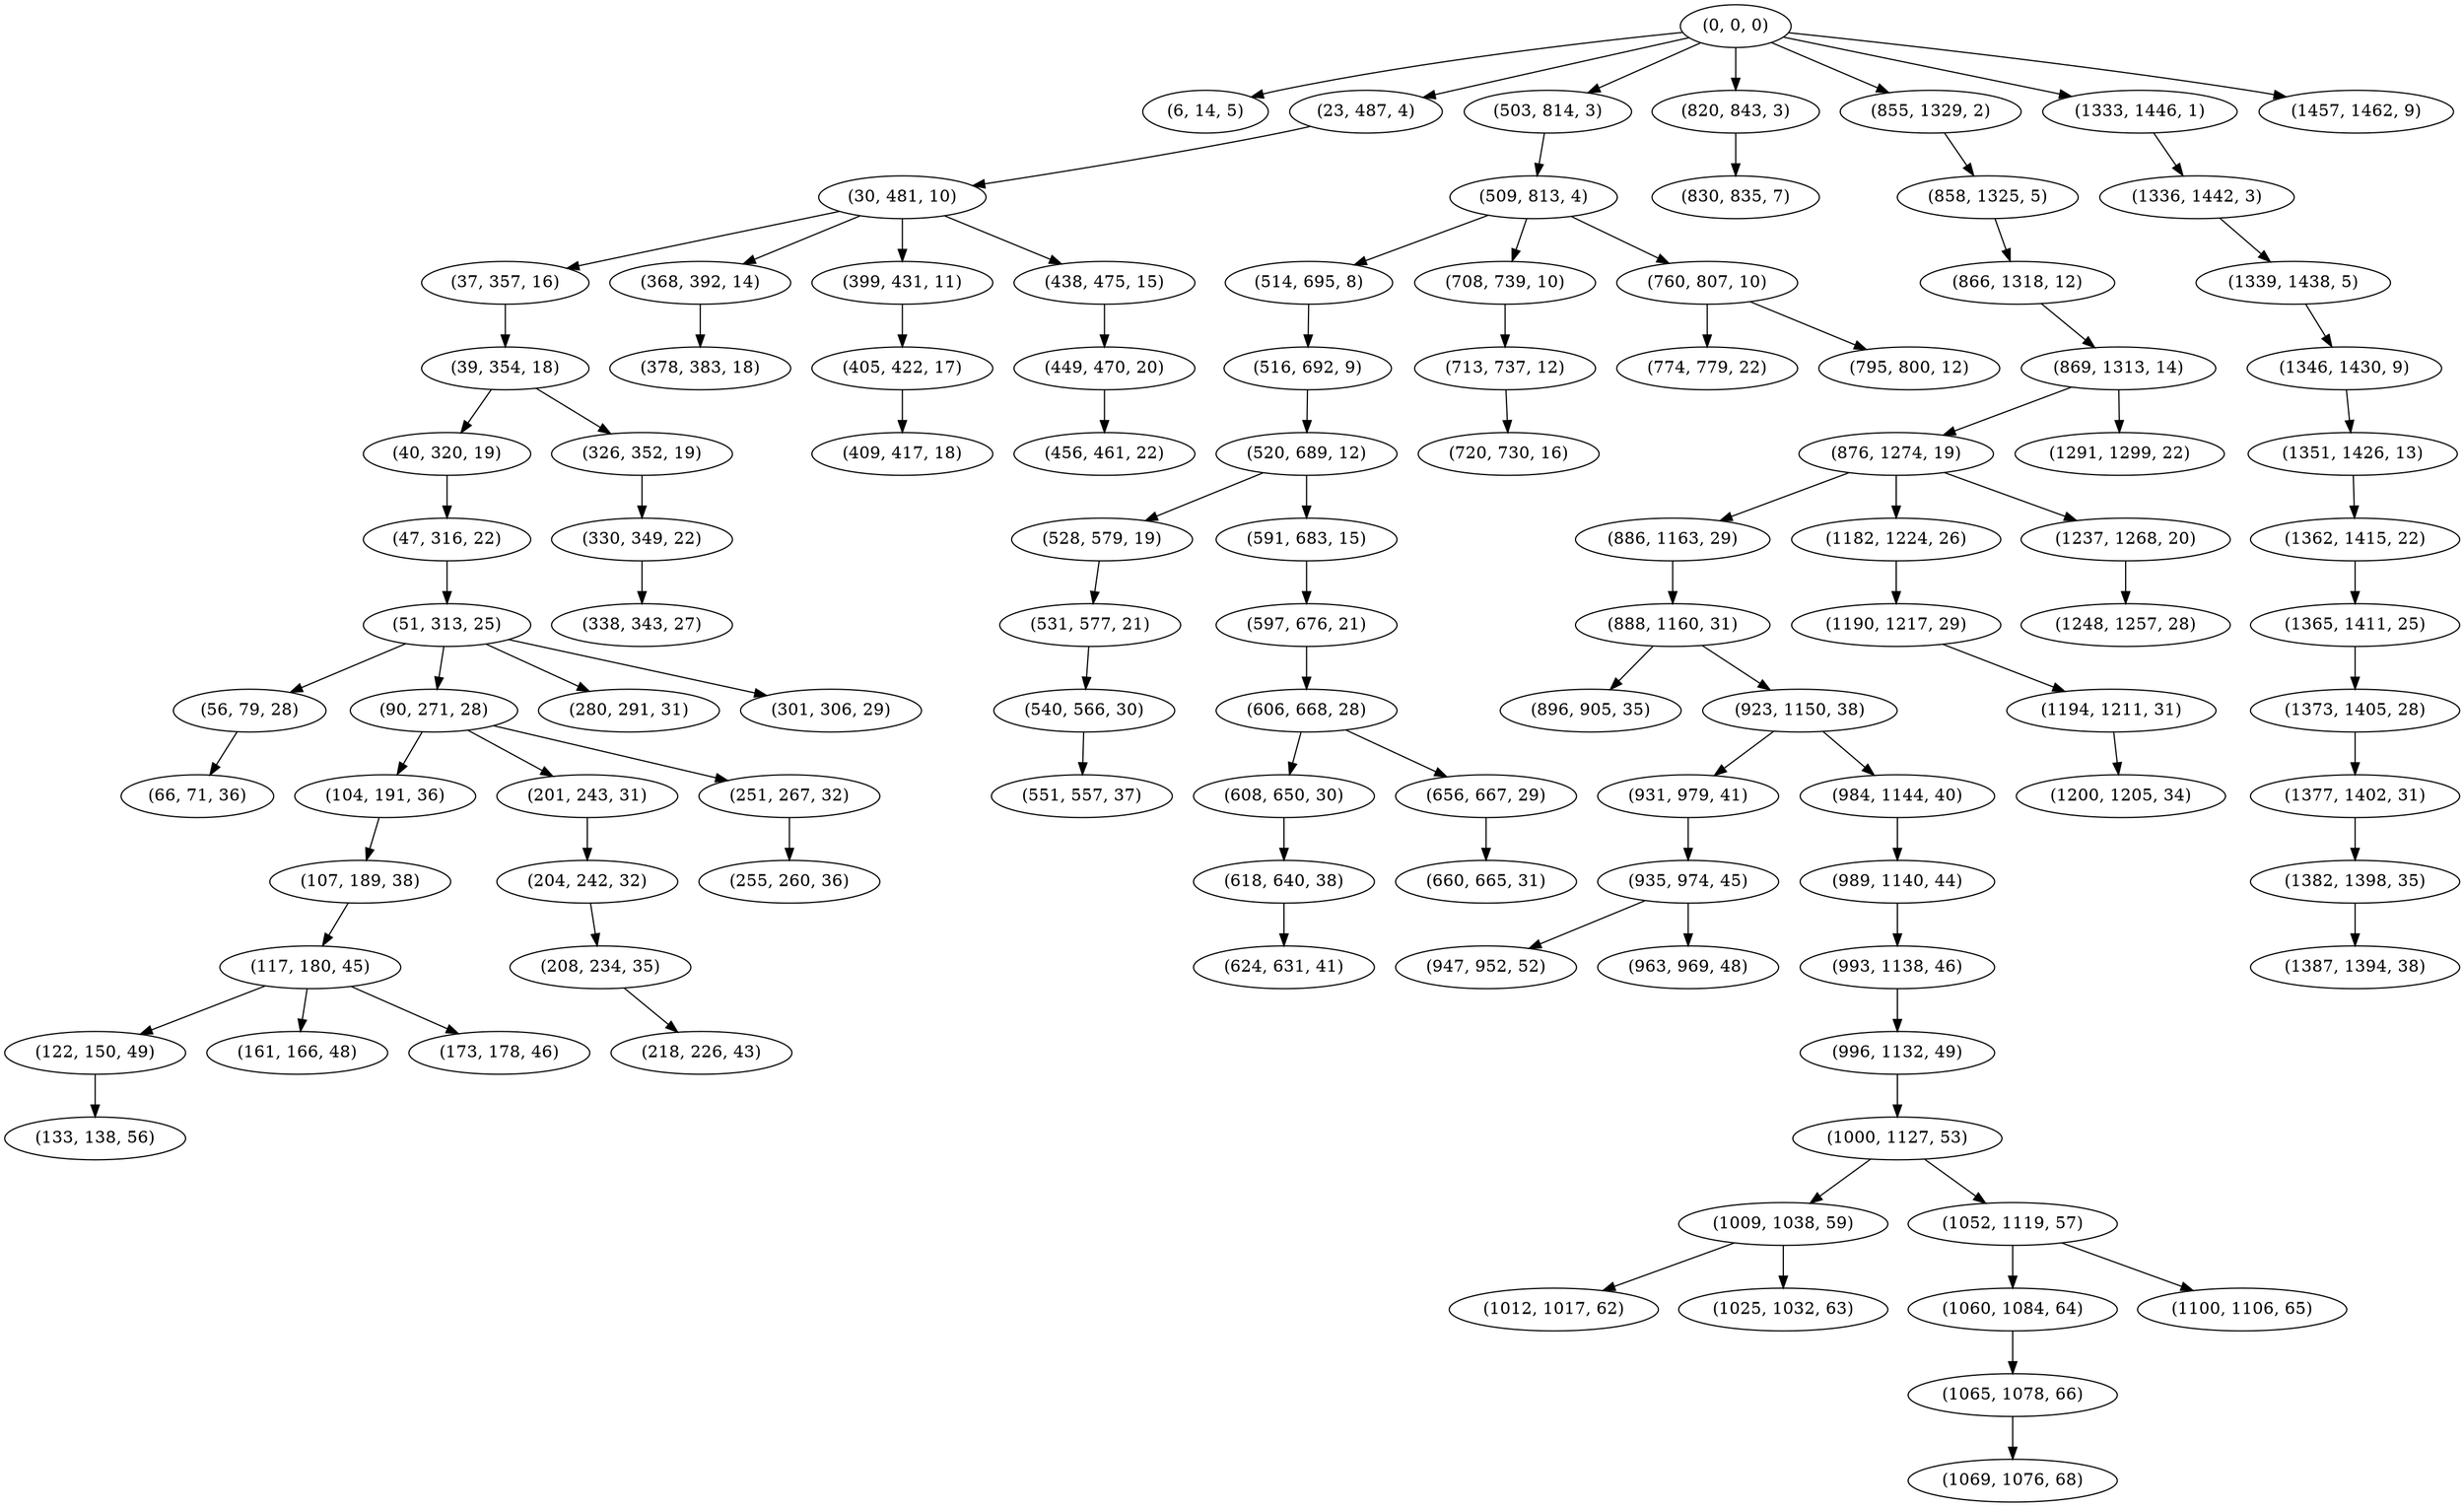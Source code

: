 digraph tree {
    "(0, 0, 0)";
    "(6, 14, 5)";
    "(23, 487, 4)";
    "(30, 481, 10)";
    "(37, 357, 16)";
    "(39, 354, 18)";
    "(40, 320, 19)";
    "(47, 316, 22)";
    "(51, 313, 25)";
    "(56, 79, 28)";
    "(66, 71, 36)";
    "(90, 271, 28)";
    "(104, 191, 36)";
    "(107, 189, 38)";
    "(117, 180, 45)";
    "(122, 150, 49)";
    "(133, 138, 56)";
    "(161, 166, 48)";
    "(173, 178, 46)";
    "(201, 243, 31)";
    "(204, 242, 32)";
    "(208, 234, 35)";
    "(218, 226, 43)";
    "(251, 267, 32)";
    "(255, 260, 36)";
    "(280, 291, 31)";
    "(301, 306, 29)";
    "(326, 352, 19)";
    "(330, 349, 22)";
    "(338, 343, 27)";
    "(368, 392, 14)";
    "(378, 383, 18)";
    "(399, 431, 11)";
    "(405, 422, 17)";
    "(409, 417, 18)";
    "(438, 475, 15)";
    "(449, 470, 20)";
    "(456, 461, 22)";
    "(503, 814, 3)";
    "(509, 813, 4)";
    "(514, 695, 8)";
    "(516, 692, 9)";
    "(520, 689, 12)";
    "(528, 579, 19)";
    "(531, 577, 21)";
    "(540, 566, 30)";
    "(551, 557, 37)";
    "(591, 683, 15)";
    "(597, 676, 21)";
    "(606, 668, 28)";
    "(608, 650, 30)";
    "(618, 640, 38)";
    "(624, 631, 41)";
    "(656, 667, 29)";
    "(660, 665, 31)";
    "(708, 739, 10)";
    "(713, 737, 12)";
    "(720, 730, 16)";
    "(760, 807, 10)";
    "(774, 779, 22)";
    "(795, 800, 12)";
    "(820, 843, 3)";
    "(830, 835, 7)";
    "(855, 1329, 2)";
    "(858, 1325, 5)";
    "(866, 1318, 12)";
    "(869, 1313, 14)";
    "(876, 1274, 19)";
    "(886, 1163, 29)";
    "(888, 1160, 31)";
    "(896, 905, 35)";
    "(923, 1150, 38)";
    "(931, 979, 41)";
    "(935, 974, 45)";
    "(947, 952, 52)";
    "(963, 969, 48)";
    "(984, 1144, 40)";
    "(989, 1140, 44)";
    "(993, 1138, 46)";
    "(996, 1132, 49)";
    "(1000, 1127, 53)";
    "(1009, 1038, 59)";
    "(1012, 1017, 62)";
    "(1025, 1032, 63)";
    "(1052, 1119, 57)";
    "(1060, 1084, 64)";
    "(1065, 1078, 66)";
    "(1069, 1076, 68)";
    "(1100, 1106, 65)";
    "(1182, 1224, 26)";
    "(1190, 1217, 29)";
    "(1194, 1211, 31)";
    "(1200, 1205, 34)";
    "(1237, 1268, 20)";
    "(1248, 1257, 28)";
    "(1291, 1299, 22)";
    "(1333, 1446, 1)";
    "(1336, 1442, 3)";
    "(1339, 1438, 5)";
    "(1346, 1430, 9)";
    "(1351, 1426, 13)";
    "(1362, 1415, 22)";
    "(1365, 1411, 25)";
    "(1373, 1405, 28)";
    "(1377, 1402, 31)";
    "(1382, 1398, 35)";
    "(1387, 1394, 38)";
    "(1457, 1462, 9)";
    "(0, 0, 0)" -> "(6, 14, 5)";
    "(0, 0, 0)" -> "(23, 487, 4)";
    "(0, 0, 0)" -> "(503, 814, 3)";
    "(0, 0, 0)" -> "(820, 843, 3)";
    "(0, 0, 0)" -> "(855, 1329, 2)";
    "(0, 0, 0)" -> "(1333, 1446, 1)";
    "(0, 0, 0)" -> "(1457, 1462, 9)";
    "(23, 487, 4)" -> "(30, 481, 10)";
    "(30, 481, 10)" -> "(37, 357, 16)";
    "(30, 481, 10)" -> "(368, 392, 14)";
    "(30, 481, 10)" -> "(399, 431, 11)";
    "(30, 481, 10)" -> "(438, 475, 15)";
    "(37, 357, 16)" -> "(39, 354, 18)";
    "(39, 354, 18)" -> "(40, 320, 19)";
    "(39, 354, 18)" -> "(326, 352, 19)";
    "(40, 320, 19)" -> "(47, 316, 22)";
    "(47, 316, 22)" -> "(51, 313, 25)";
    "(51, 313, 25)" -> "(56, 79, 28)";
    "(51, 313, 25)" -> "(90, 271, 28)";
    "(51, 313, 25)" -> "(280, 291, 31)";
    "(51, 313, 25)" -> "(301, 306, 29)";
    "(56, 79, 28)" -> "(66, 71, 36)";
    "(90, 271, 28)" -> "(104, 191, 36)";
    "(90, 271, 28)" -> "(201, 243, 31)";
    "(90, 271, 28)" -> "(251, 267, 32)";
    "(104, 191, 36)" -> "(107, 189, 38)";
    "(107, 189, 38)" -> "(117, 180, 45)";
    "(117, 180, 45)" -> "(122, 150, 49)";
    "(117, 180, 45)" -> "(161, 166, 48)";
    "(117, 180, 45)" -> "(173, 178, 46)";
    "(122, 150, 49)" -> "(133, 138, 56)";
    "(201, 243, 31)" -> "(204, 242, 32)";
    "(204, 242, 32)" -> "(208, 234, 35)";
    "(208, 234, 35)" -> "(218, 226, 43)";
    "(251, 267, 32)" -> "(255, 260, 36)";
    "(326, 352, 19)" -> "(330, 349, 22)";
    "(330, 349, 22)" -> "(338, 343, 27)";
    "(368, 392, 14)" -> "(378, 383, 18)";
    "(399, 431, 11)" -> "(405, 422, 17)";
    "(405, 422, 17)" -> "(409, 417, 18)";
    "(438, 475, 15)" -> "(449, 470, 20)";
    "(449, 470, 20)" -> "(456, 461, 22)";
    "(503, 814, 3)" -> "(509, 813, 4)";
    "(509, 813, 4)" -> "(514, 695, 8)";
    "(509, 813, 4)" -> "(708, 739, 10)";
    "(509, 813, 4)" -> "(760, 807, 10)";
    "(514, 695, 8)" -> "(516, 692, 9)";
    "(516, 692, 9)" -> "(520, 689, 12)";
    "(520, 689, 12)" -> "(528, 579, 19)";
    "(520, 689, 12)" -> "(591, 683, 15)";
    "(528, 579, 19)" -> "(531, 577, 21)";
    "(531, 577, 21)" -> "(540, 566, 30)";
    "(540, 566, 30)" -> "(551, 557, 37)";
    "(591, 683, 15)" -> "(597, 676, 21)";
    "(597, 676, 21)" -> "(606, 668, 28)";
    "(606, 668, 28)" -> "(608, 650, 30)";
    "(606, 668, 28)" -> "(656, 667, 29)";
    "(608, 650, 30)" -> "(618, 640, 38)";
    "(618, 640, 38)" -> "(624, 631, 41)";
    "(656, 667, 29)" -> "(660, 665, 31)";
    "(708, 739, 10)" -> "(713, 737, 12)";
    "(713, 737, 12)" -> "(720, 730, 16)";
    "(760, 807, 10)" -> "(774, 779, 22)";
    "(760, 807, 10)" -> "(795, 800, 12)";
    "(820, 843, 3)" -> "(830, 835, 7)";
    "(855, 1329, 2)" -> "(858, 1325, 5)";
    "(858, 1325, 5)" -> "(866, 1318, 12)";
    "(866, 1318, 12)" -> "(869, 1313, 14)";
    "(869, 1313, 14)" -> "(876, 1274, 19)";
    "(869, 1313, 14)" -> "(1291, 1299, 22)";
    "(876, 1274, 19)" -> "(886, 1163, 29)";
    "(876, 1274, 19)" -> "(1182, 1224, 26)";
    "(876, 1274, 19)" -> "(1237, 1268, 20)";
    "(886, 1163, 29)" -> "(888, 1160, 31)";
    "(888, 1160, 31)" -> "(896, 905, 35)";
    "(888, 1160, 31)" -> "(923, 1150, 38)";
    "(923, 1150, 38)" -> "(931, 979, 41)";
    "(923, 1150, 38)" -> "(984, 1144, 40)";
    "(931, 979, 41)" -> "(935, 974, 45)";
    "(935, 974, 45)" -> "(947, 952, 52)";
    "(935, 974, 45)" -> "(963, 969, 48)";
    "(984, 1144, 40)" -> "(989, 1140, 44)";
    "(989, 1140, 44)" -> "(993, 1138, 46)";
    "(993, 1138, 46)" -> "(996, 1132, 49)";
    "(996, 1132, 49)" -> "(1000, 1127, 53)";
    "(1000, 1127, 53)" -> "(1009, 1038, 59)";
    "(1000, 1127, 53)" -> "(1052, 1119, 57)";
    "(1009, 1038, 59)" -> "(1012, 1017, 62)";
    "(1009, 1038, 59)" -> "(1025, 1032, 63)";
    "(1052, 1119, 57)" -> "(1060, 1084, 64)";
    "(1052, 1119, 57)" -> "(1100, 1106, 65)";
    "(1060, 1084, 64)" -> "(1065, 1078, 66)";
    "(1065, 1078, 66)" -> "(1069, 1076, 68)";
    "(1182, 1224, 26)" -> "(1190, 1217, 29)";
    "(1190, 1217, 29)" -> "(1194, 1211, 31)";
    "(1194, 1211, 31)" -> "(1200, 1205, 34)";
    "(1237, 1268, 20)" -> "(1248, 1257, 28)";
    "(1333, 1446, 1)" -> "(1336, 1442, 3)";
    "(1336, 1442, 3)" -> "(1339, 1438, 5)";
    "(1339, 1438, 5)" -> "(1346, 1430, 9)";
    "(1346, 1430, 9)" -> "(1351, 1426, 13)";
    "(1351, 1426, 13)" -> "(1362, 1415, 22)";
    "(1362, 1415, 22)" -> "(1365, 1411, 25)";
    "(1365, 1411, 25)" -> "(1373, 1405, 28)";
    "(1373, 1405, 28)" -> "(1377, 1402, 31)";
    "(1377, 1402, 31)" -> "(1382, 1398, 35)";
    "(1382, 1398, 35)" -> "(1387, 1394, 38)";
}
